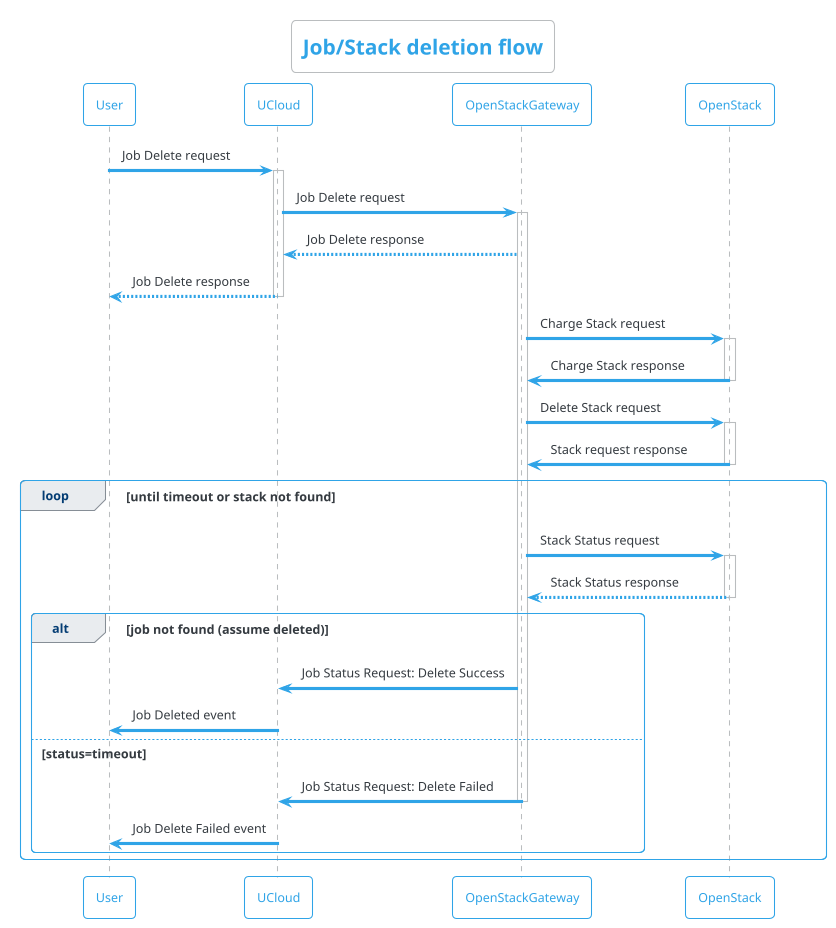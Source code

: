 @startuml
!theme cerulean-outline
title Job/Stack deletion flow
participant "User" as user
participant "UCloud" as ucloud
participant "OpenStackGateway" as osg
participant "OpenStack" as openstack

user -> ucloud++: Job Delete request
ucloud -> osg++: Job Delete request
osg --> ucloud: Job Delete response
ucloud --> user--: Job Delete response

osg -> openstack++: Charge Stack request
openstack -> osg--: Charge Stack response
osg -> openstack++: Delete Stack request
openstack -> osg--:  Stack request response


loop until timeout or stack not found
osg -> openstack++: Stack Status request
openstack --> osg--: Stack Status response
alt job not found (assume deleted)
osg -> ucloud: Job Status Request: Delete Success
ucloud -> user: Job Deleted event
else status=timeout
osg -> ucloud--: Job Status Request: Delete Failed
ucloud -> user: Job Delete Failed event

end
end
@enduml